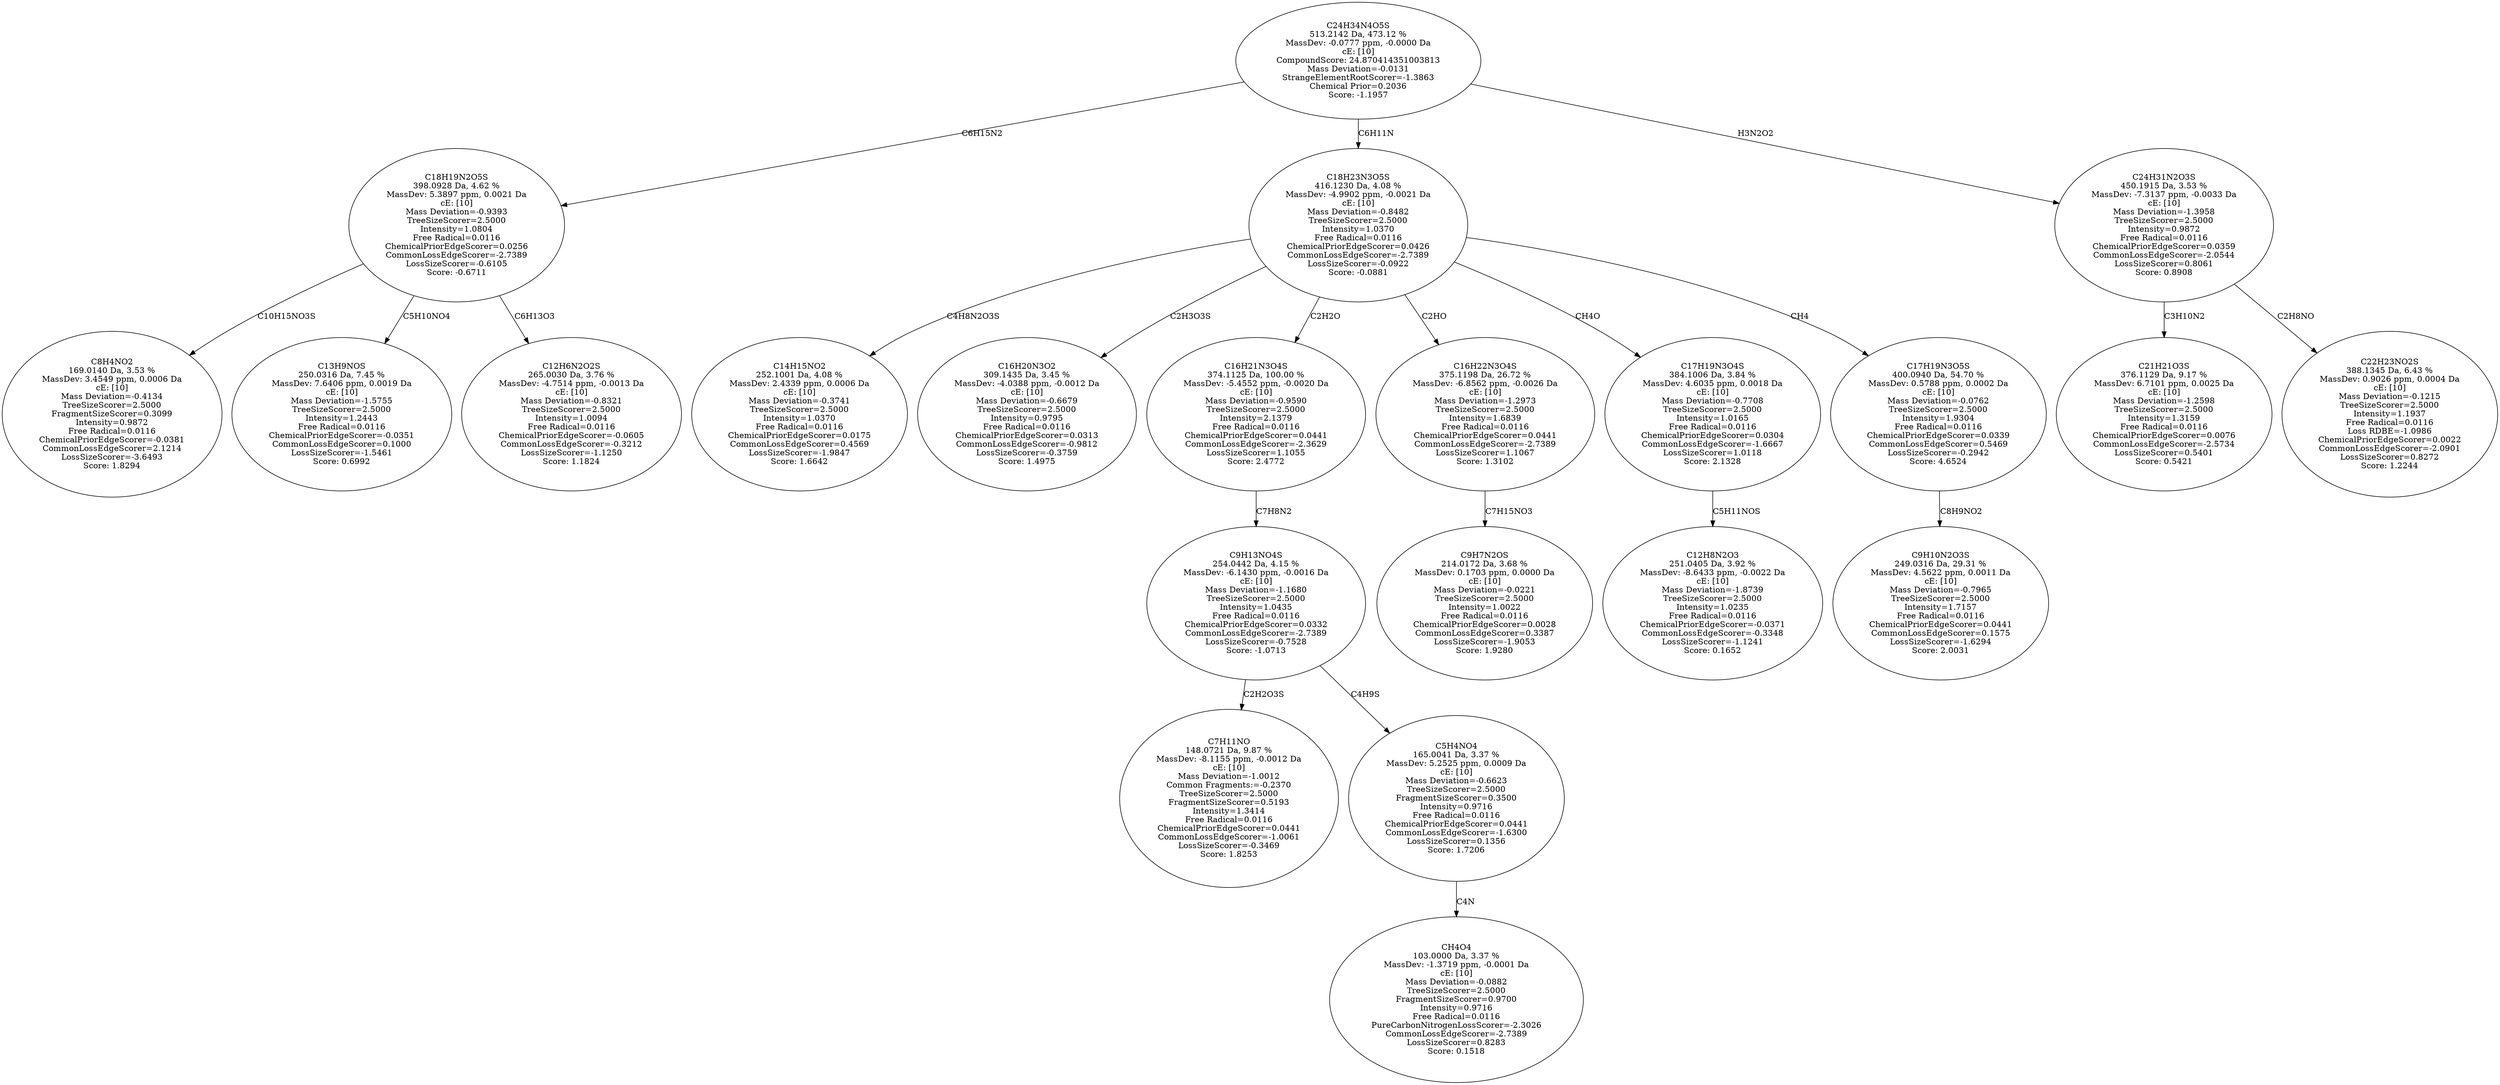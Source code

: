strict digraph {
v1 [label="C8H4NO2\n169.0140 Da, 3.53 %\nMassDev: 3.4549 ppm, 0.0006 Da\ncE: [10]\nMass Deviation=-0.4134\nTreeSizeScorer=2.5000\nFragmentSizeScorer=0.3099\nIntensity=0.9872\nFree Radical=0.0116\nChemicalPriorEdgeScorer=-0.0381\nCommonLossEdgeScorer=2.1214\nLossSizeScorer=-3.6493\nScore: 1.8294"];
v2 [label="C13H9NOS\n250.0316 Da, 7.45 %\nMassDev: 7.6406 ppm, 0.0019 Da\ncE: [10]\nMass Deviation=-1.5755\nTreeSizeScorer=2.5000\nIntensity=1.2443\nFree Radical=0.0116\nChemicalPriorEdgeScorer=-0.0351\nCommonLossEdgeScorer=0.1000\nLossSizeScorer=-1.5461\nScore: 0.6992"];
v3 [label="C12H6N2O2S\n265.0030 Da, 3.76 %\nMassDev: -4.7514 ppm, -0.0013 Da\ncE: [10]\nMass Deviation=-0.8321\nTreeSizeScorer=2.5000\nIntensity=1.0094\nFree Radical=0.0116\nChemicalPriorEdgeScorer=-0.0605\nCommonLossEdgeScorer=-0.3212\nLossSizeScorer=-1.1250\nScore: 1.1824"];
v4 [label="C18H19N2O5S\n398.0928 Da, 4.62 %\nMassDev: 5.3897 ppm, 0.0021 Da\ncE: [10]\nMass Deviation=-0.9393\nTreeSizeScorer=2.5000\nIntensity=1.0804\nFree Radical=0.0116\nChemicalPriorEdgeScorer=0.0256\nCommonLossEdgeScorer=-2.7389\nLossSizeScorer=-0.6105\nScore: -0.6711"];
v5 [label="C14H15NO2\n252.1001 Da, 4.08 %\nMassDev: 2.4339 ppm, 0.0006 Da\ncE: [10]\nMass Deviation=-0.3741\nTreeSizeScorer=2.5000\nIntensity=1.0370\nFree Radical=0.0116\nChemicalPriorEdgeScorer=0.0175\nCommonLossEdgeScorer=0.4569\nLossSizeScorer=-1.9847\nScore: 1.6642"];
v6 [label="C16H20N3O2\n309.1435 Da, 3.45 %\nMassDev: -4.0388 ppm, -0.0012 Da\ncE: [10]\nMass Deviation=-0.6679\nTreeSizeScorer=2.5000\nIntensity=0.9795\nFree Radical=0.0116\nChemicalPriorEdgeScorer=0.0313\nCommonLossEdgeScorer=-0.9812\nLossSizeScorer=-0.3759\nScore: 1.4975"];
v7 [label="C7H11NO\n148.0721 Da, 9.87 %\nMassDev: -8.1155 ppm, -0.0012 Da\ncE: [10]\nMass Deviation=-1.0012\nCommon Fragments:=-0.2370\nTreeSizeScorer=2.5000\nFragmentSizeScorer=0.5193\nIntensity=1.3414\nFree Radical=0.0116\nChemicalPriorEdgeScorer=0.0441\nCommonLossEdgeScorer=-1.0061\nLossSizeScorer=-0.3469\nScore: 1.8253"];
v8 [label="CH4O4\n103.0000 Da, 3.37 %\nMassDev: -1.3719 ppm, -0.0001 Da\ncE: [10]\nMass Deviation=-0.0882\nTreeSizeScorer=2.5000\nFragmentSizeScorer=0.9700\nIntensity=0.9716\nFree Radical=0.0116\nPureCarbonNitrogenLossScorer=-2.3026\nCommonLossEdgeScorer=-2.7389\nLossSizeScorer=0.8283\nScore: 0.1518"];
v9 [label="C5H4NO4\n165.0041 Da, 3.37 %\nMassDev: 5.2525 ppm, 0.0009 Da\ncE: [10]\nMass Deviation=-0.6623\nTreeSizeScorer=2.5000\nFragmentSizeScorer=0.3500\nIntensity=0.9716\nFree Radical=0.0116\nChemicalPriorEdgeScorer=0.0441\nCommonLossEdgeScorer=-1.6300\nLossSizeScorer=0.1356\nScore: 1.7206"];
v10 [label="C9H13NO4S\n254.0442 Da, 4.15 %\nMassDev: -6.1430 ppm, -0.0016 Da\ncE: [10]\nMass Deviation=-1.1680\nTreeSizeScorer=2.5000\nIntensity=1.0435\nFree Radical=0.0116\nChemicalPriorEdgeScorer=0.0332\nCommonLossEdgeScorer=-2.7389\nLossSizeScorer=-0.7528\nScore: -1.0713"];
v11 [label="C16H21N3O4S\n374.1125 Da, 100.00 %\nMassDev: -5.4552 ppm, -0.0020 Da\ncE: [10]\nMass Deviation=-0.9590\nTreeSizeScorer=2.5000\nIntensity=2.1379\nFree Radical=0.0116\nChemicalPriorEdgeScorer=0.0441\nCommonLossEdgeScorer=-2.3629\nLossSizeScorer=1.1055\nScore: 2.4772"];
v12 [label="C9H7N2OS\n214.0172 Da, 3.68 %\nMassDev: 0.1703 ppm, 0.0000 Da\ncE: [10]\nMass Deviation=-0.0221\nTreeSizeScorer=2.5000\nIntensity=1.0022\nFree Radical=0.0116\nChemicalPriorEdgeScorer=0.0028\nCommonLossEdgeScorer=0.3387\nLossSizeScorer=-1.9053\nScore: 1.9280"];
v13 [label="C16H22N3O4S\n375.1198 Da, 26.72 %\nMassDev: -6.8562 ppm, -0.0026 Da\ncE: [10]\nMass Deviation=-1.2973\nTreeSizeScorer=2.5000\nIntensity=1.6839\nFree Radical=0.0116\nChemicalPriorEdgeScorer=0.0441\nCommonLossEdgeScorer=-2.7389\nLossSizeScorer=1.1067\nScore: 1.3102"];
v14 [label="C12H8N2O3\n251.0405 Da, 3.92 %\nMassDev: -8.6433 ppm, -0.0022 Da\ncE: [10]\nMass Deviation=-1.8739\nTreeSizeScorer=2.5000\nIntensity=1.0235\nFree Radical=0.0116\nChemicalPriorEdgeScorer=-0.0371\nCommonLossEdgeScorer=-0.3348\nLossSizeScorer=-1.1241\nScore: 0.1652"];
v15 [label="C17H19N3O4S\n384.1006 Da, 3.84 %\nMassDev: 4.6035 ppm, 0.0018 Da\ncE: [10]\nMass Deviation=-0.7708\nTreeSizeScorer=2.5000\nIntensity=1.0165\nFree Radical=0.0116\nChemicalPriorEdgeScorer=0.0304\nCommonLossEdgeScorer=-1.6667\nLossSizeScorer=1.0118\nScore: 2.1328"];
v16 [label="C9H10N2O3S\n249.0316 Da, 29.31 %\nMassDev: 4.5622 ppm, 0.0011 Da\ncE: [10]\nMass Deviation=-0.7965\nTreeSizeScorer=2.5000\nIntensity=1.7157\nFree Radical=0.0116\nChemicalPriorEdgeScorer=0.0441\nCommonLossEdgeScorer=0.1575\nLossSizeScorer=-1.6294\nScore: 2.0031"];
v17 [label="C17H19N3O5S\n400.0940 Da, 54.70 %\nMassDev: 0.5788 ppm, 0.0002 Da\ncE: [10]\nMass Deviation=-0.0762\nTreeSizeScorer=2.5000\nIntensity=1.9304\nFree Radical=0.0116\nChemicalPriorEdgeScorer=0.0339\nCommonLossEdgeScorer=0.5469\nLossSizeScorer=-0.2942\nScore: 4.6524"];
v18 [label="C18H23N3O5S\n416.1230 Da, 4.08 %\nMassDev: -4.9902 ppm, -0.0021 Da\ncE: [10]\nMass Deviation=-0.8482\nTreeSizeScorer=2.5000\nIntensity=1.0370\nFree Radical=0.0116\nChemicalPriorEdgeScorer=0.0426\nCommonLossEdgeScorer=-2.7389\nLossSizeScorer=-0.0922\nScore: -0.0881"];
v19 [label="C21H21O3S\n376.1129 Da, 9.17 %\nMassDev: 6.7101 ppm, 0.0025 Da\ncE: [10]\nMass Deviation=-1.2598\nTreeSizeScorer=2.5000\nIntensity=1.3159\nFree Radical=0.0116\nChemicalPriorEdgeScorer=0.0076\nCommonLossEdgeScorer=-2.5734\nLossSizeScorer=0.5401\nScore: 0.5421"];
v20 [label="C22H23NO2S\n388.1345 Da, 6.43 %\nMassDev: 0.9026 ppm, 0.0004 Da\ncE: [10]\nMass Deviation=-0.1215\nTreeSizeScorer=2.5000\nIntensity=1.1937\nFree Radical=0.0116\nLoss RDBE=-1.0986\nChemicalPriorEdgeScorer=0.0022\nCommonLossEdgeScorer=-2.0901\nLossSizeScorer=0.8272\nScore: 1.2244"];
v21 [label="C24H31N2O3S\n450.1915 Da, 3.53 %\nMassDev: -7.3137 ppm, -0.0033 Da\ncE: [10]\nMass Deviation=-1.3958\nTreeSizeScorer=2.5000\nIntensity=0.9872\nFree Radical=0.0116\nChemicalPriorEdgeScorer=0.0359\nCommonLossEdgeScorer=-2.0544\nLossSizeScorer=0.8061\nScore: 0.8908"];
v22 [label="C24H34N4O5S\n513.2142 Da, 473.12 %\nMassDev: -0.0777 ppm, -0.0000 Da\ncE: [10]\nCompoundScore: 24.870414351003813\nMass Deviation=-0.0131\nStrangeElementRootScorer=-1.3863\nChemical Prior=0.2036\nScore: -1.1957"];
v4 -> v1 [label="C10H15NO3S"];
v4 -> v2 [label="C5H10NO4"];
v4 -> v3 [label="C6H13O3"];
v22 -> v4 [label="C6H15N2"];
v18 -> v5 [label="C4H8N2O3S"];
v18 -> v6 [label="C2H3O3S"];
v10 -> v7 [label="C2H2O3S"];
v9 -> v8 [label="C4N"];
v10 -> v9 [label="C4H9S"];
v11 -> v10 [label="C7H8N2"];
v18 -> v11 [label="C2H2O"];
v13 -> v12 [label="C7H15NO3"];
v18 -> v13 [label="C2HO"];
v15 -> v14 [label="C5H11NOS"];
v18 -> v15 [label="CH4O"];
v17 -> v16 [label="C8H9NO2"];
v18 -> v17 [label="CH4"];
v22 -> v18 [label="C6H11N"];
v21 -> v19 [label="C3H10N2"];
v21 -> v20 [label="C2H8NO"];
v22 -> v21 [label="H3N2O2"];
}